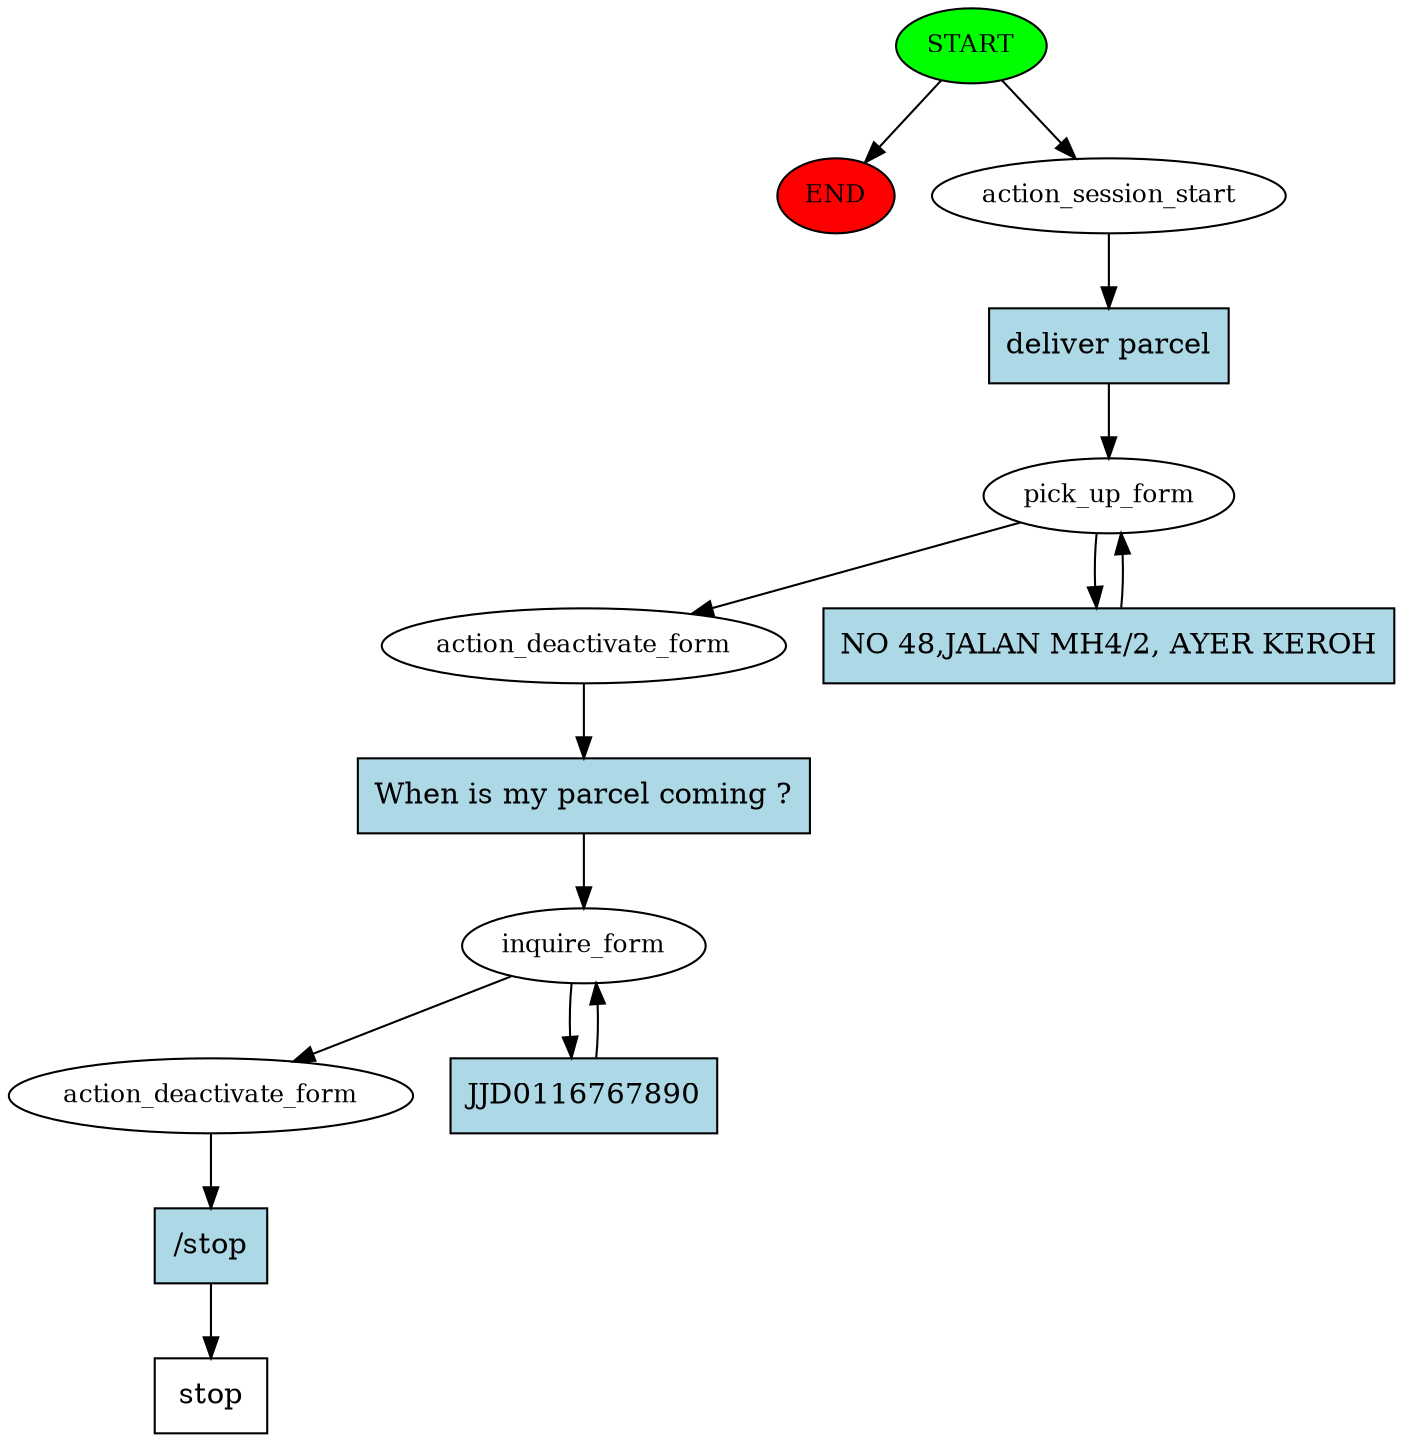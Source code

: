 digraph  {
0 [class="start active", fillcolor=green, fontsize=12, label=START, style=filled];
"-1" [class=end, fillcolor=red, fontsize=12, label=END, style=filled];
1 [class=active, fontsize=12, label=action_session_start];
2 [class=active, fontsize=12, label=pick_up_form];
5 [class=active, fontsize=12, label=action_deactivate_form];
6 [class=active, fontsize=12, label=inquire_form];
8 [class=active, fontsize=12, label=action_deactivate_form];
9 [class="intent dashed active", label=stop, shape=rect];
10 [class="intent active", fillcolor=lightblue, label="deliver parcel", shape=rect, style=filled];
11 [class="intent active", fillcolor=lightblue, label="NO 48,JALAN MH4/2, AYER KEROH", shape=rect, style=filled];
12 [class="intent active", fillcolor=lightblue, label="When is my parcel coming ?", shape=rect, style=filled];
13 [class="intent active", fillcolor=lightblue, label=JJD0116767890, shape=rect, style=filled];
14 [class="intent active", fillcolor=lightblue, label="/stop", shape=rect, style=filled];
0 -> "-1"  [class="", key=NONE, label=""];
0 -> 1  [class=active, key=NONE, label=""];
1 -> 10  [class=active, key=0];
2 -> 5  [class=active, key=NONE, label=""];
2 -> 11  [class=active, key=0];
5 -> 12  [class=active, key=0];
6 -> 8  [class=active, key=NONE, label=""];
6 -> 13  [class=active, key=0];
8 -> 14  [class=active, key=0];
10 -> 2  [class=active, key=0];
11 -> 2  [class=active, key=0];
12 -> 6  [class=active, key=0];
13 -> 6  [class=active, key=0];
14 -> 9  [class=active, key=0];
}
